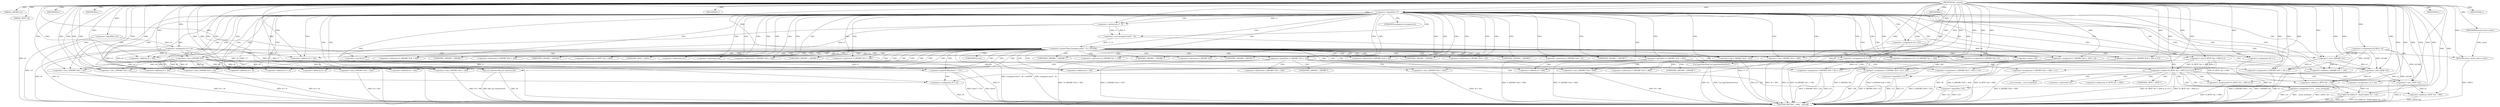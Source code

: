 digraph tftp_connect {  
"1000114" [label = "(METHOD,tftp_connect)" ]
"1000317" [label = "(METHOD_RETURN,__int64 __fastcall)" ]
"1000115" [label = "(PARAM,_QWORD *a1)" ]
"1000116" [label = "(PARAM,_BYTE *a2)" ]
"1000131" [label = "(<operator>.assignment,a1[148] = v4)" ]
"1000137" [label = "(<operator>.logicalNot,!v4)" ]
"1000139" [label = "(IDENTIFIER,L,)" ]
"1000140" [label = "(<operator>.assignment,v6 = v4)" ]
"1000144" [label = "(<operator>.logicalNot,!v7)" ]
"1000147" [label = "(<operator>.assignment,v8 = 512)" ]
"1000151" [label = "(<operator>.assignment,v9 = v8)" ]
"1000155" [label = "(IDENTIFIER,L,)" ]
"1000157" [label = "(<operator>.greaterThan,(unsigned int)(v7 - 8) > 0xFFB0)" ]
"1000158" [label = "(<operator>.cast,(unsigned int)(v7 - 8))" ]
"1000160" [label = "(<operator>.subtraction,v7 - 8)" ]
"1000164" [label = "(RETURN,return result;,return result;)" ]
"1000165" [label = "(IDENTIFIER,result,return result;)" ]
"1000166" [label = "(<operator>.assignment,v9 = 512)" ]
"1000170" [label = "(<operator>.greaterThan,(int)v7 > 511)" ]
"1000171" [label = "(<operator>.cast,(int)v7)" ]
"1000178" [label = "(<operator>.logicalNot,!*(_QWORD *)(v6 + 352))" ]
"1000180" [label = "(<operator>.cast,(_QWORD *)(v6 + 352))" ]
"1000182" [label = "(<operator>.addition,v6 + 352)" ]
"1000186" [label = "(<operator>.assignment,*(_QWORD *)(v6 + 352) = v10)" ]
"1000188" [label = "(<operator>.cast,(_QWORD *)(v6 + 352))" ]
"1000190" [label = "(<operator>.addition,v6 + 352)" ]
"1000195" [label = "(<operator>.logicalNot,!v10)" ]
"1000197" [label = "(IDENTIFIER,L,)" ]
"1000199" [label = "(<operator>.logicalNot,!*(_QWORD *)(v6 + 360))" ]
"1000201" [label = "(<operator>.cast,(_QWORD *)(v6 + 360))" ]
"1000203" [label = "(<operator>.addition,v6 + 360)" ]
"1000207" [label = "(<operator>.assignment,*(_QWORD *)(v6 + 360) = v11)" ]
"1000209" [label = "(<operator>.cast,(_QWORD *)(v6 + 360))" ]
"1000211" [label = "(<operator>.addition,v6 + 360)" ]
"1000216" [label = "(<operator>.logicalNot,!v11)" ]
"1000218" [label = "(IDENTIFIER,L,)" ]
"1000219" [label = "(<operator>.assignment,v12 = *((_DWORD *)a1 + 156))" ]
"1000222" [label = "(<operator>.addition,(_DWORD *)a1 + 156)" ]
"1000223" [label = "(<operator>.cast,(_DWORD *)a1)" ]
"1000227" [label = "(<operator>.assignment,*(_DWORD *)v6 = 0)" ]
"1000229" [label = "(<operator>.cast,(_DWORD *)v6)" ]
"1000233" [label = "(<operator>.assignment,*(_DWORD *)(v6 + 24) = v12)" ]
"1000235" [label = "(<operator>.cast,(_DWORD *)(v6 + 24))" ]
"1000237" [label = "(<operator>.addition,v6 + 24)" ]
"1000241" [label = "(<operator>.assignment,*(_QWORD *)(v6 + 16) = a1)" ]
"1000243" [label = "(<operator>.cast,(_QWORD *)(v6 + 16))" ]
"1000245" [label = "(<operator>.addition,v6 + 16)" ]
"1000249" [label = "(<operator>.assignment,*(_DWORD *)(v6 + 8) = -100)" ]
"1000251" [label = "(<operator>.cast,(_DWORD *)(v6 + 8))" ]
"1000253" [label = "(<operator>.addition,v6 + 8)" ]
"1000256" [label = "(<operator>.minus,-100)" ]
"1000258" [label = "(<operator>.assignment,*(_DWORD *)(v6 + 344) = v8)" ]
"1000260" [label = "(<operator>.cast,(_DWORD *)(v6 + 344))" ]
"1000262" [label = "(<operator>.addition,v6 + 344)" ]
"1000266" [label = "(<operator>.assignment,*(_DWORD *)(v6 + 340) = 512)" ]
"1000268" [label = "(<operator>.cast,(_DWORD *)(v6 + 340))" ]
"1000270" [label = "(<operator>.addition,v6 + 340)" ]
"1000274" [label = "(tftp_set_timeouts,tftp_set_timeouts(v6))" ]
"1000277" [label = "(<operator>.equals,(*((_BYTE *)a1 + 895) & 2) == 0)" ]
"1000278" [label = "(<operator>.and,*((_BYTE *)a1 + 895) & 2)" ]
"1000280" [label = "(<operator>.addition,(_BYTE *)a1 + 895)" ]
"1000281" [label = "(<operator>.cast,(_BYTE *)a1)" ]
"1000289" [label = "(<operator>.assignment,v13 = __errno_location())" ]
"1000292" [label = "(<operator>.assignment,v14 = *a1)" ]
"1000296" [label = "(Curl_failf,Curl_failf(v14, \"bind() failed; %s\", v15))" ]
"1000300" [label = "(IDENTIFIER,L,)" ]
"1000301" [label = "(<operators>.assignmentOr,*((_BYTE *)a1 + 895) |= 2u)" ]
"1000303" [label = "(<operator>.addition,(_BYTE *)a1 + 895)" ]
"1000304" [label = "(<operator>.cast,(_BYTE *)a1)" ]
"1000309" [label = "(Curl_pgrsStartNow,Curl_pgrsStartNow(*a1))" ]
"1000312" [label = "(<operator>.assignment,*a2 = 1)" ]
"1000316" [label = "(IDENTIFIER,L,)" ]
"1000159" [label = "(UNKNOWN,unsigned int,unsigned int)" ]
"1000172" [label = "(UNKNOWN,int,int)" ]
"1000179" [label = "(<operator>.indirection,*(_QWORD *)(v6 + 352))" ]
"1000181" [label = "(UNKNOWN,_QWORD *,_QWORD *)" ]
"1000187" [label = "(<operator>.indirection,*(_QWORD *)(v6 + 352))" ]
"1000189" [label = "(UNKNOWN,_QWORD *,_QWORD *)" ]
"1000200" [label = "(<operator>.indirection,*(_QWORD *)(v6 + 360))" ]
"1000202" [label = "(UNKNOWN,_QWORD *,_QWORD *)" ]
"1000208" [label = "(<operator>.indirection,*(_QWORD *)(v6 + 360))" ]
"1000210" [label = "(UNKNOWN,_QWORD *,_QWORD *)" ]
"1000221" [label = "(<operator>.indirection,*((_DWORD *)a1 + 156))" ]
"1000224" [label = "(UNKNOWN,_DWORD *,_DWORD *)" ]
"1000228" [label = "(<operator>.indirection,*(_DWORD *)v6)" ]
"1000230" [label = "(UNKNOWN,_DWORD *,_DWORD *)" ]
"1000234" [label = "(<operator>.indirection,*(_DWORD *)(v6 + 24))" ]
"1000236" [label = "(UNKNOWN,_DWORD *,_DWORD *)" ]
"1000242" [label = "(<operator>.indirection,*(_QWORD *)(v6 + 16))" ]
"1000244" [label = "(UNKNOWN,_QWORD *,_QWORD *)" ]
"1000250" [label = "(<operator>.indirection,*(_DWORD *)(v6 + 8))" ]
"1000252" [label = "(UNKNOWN,_DWORD *,_DWORD *)" ]
"1000259" [label = "(<operator>.indirection,*(_DWORD *)(v6 + 344))" ]
"1000261" [label = "(UNKNOWN,_DWORD *,_DWORD *)" ]
"1000267" [label = "(<operator>.indirection,*(_DWORD *)(v6 + 340))" ]
"1000269" [label = "(UNKNOWN,_DWORD *,_DWORD *)" ]
"1000279" [label = "(<operator>.indirection,*((_BYTE *)a1 + 895))" ]
"1000282" [label = "(UNKNOWN,_BYTE *,_BYTE *)" ]
"1000291" [label = "(__errno_location,__errno_location())" ]
"1000294" [label = "(<operator>.indirection,*a1)" ]
"1000302" [label = "(<operator>.indirection,*((_BYTE *)a1 + 895))" ]
"1000305" [label = "(UNKNOWN,_BYTE *,_BYTE *)" ]
"1000310" [label = "(<operator>.indirection,*a1)" ]
"1000313" [label = "(<operator>.indirection,*a2)" ]
  "1000199" -> "1000317"  [ label = "DDG: *(_QWORD *)(v6 + 360)"] 
  "1000303" -> "1000317"  [ label = "DDG: (_BYTE *)a1"] 
  "1000166" -> "1000317"  [ label = "DDG: v9"] 
  "1000144" -> "1000317"  [ label = "DDG: !v7"] 
  "1000160" -> "1000317"  [ label = "DDG: v7"] 
  "1000266" -> "1000317"  [ label = "DDG: *(_DWORD *)(v6 + 340)"] 
  "1000199" -> "1000317"  [ label = "DDG: !*(_QWORD *)(v6 + 360)"] 
  "1000201" -> "1000317"  [ label = "DDG: v6 + 360"] 
  "1000222" -> "1000317"  [ label = "DDG: (_DWORD *)a1"] 
  "1000258" -> "1000317"  [ label = "DDG: *(_DWORD *)(v6 + 344)"] 
  "1000258" -> "1000317"  [ label = "DDG: v8"] 
  "1000140" -> "1000317"  [ label = "DDG: v4"] 
  "1000157" -> "1000317"  [ label = "DDG: (unsigned int)(v7 - 8) > 0xFFB0"] 
  "1000178" -> "1000317"  [ label = "DDG: !*(_QWORD *)(v6 + 352)"] 
  "1000209" -> "1000317"  [ label = "DDG: v6 + 360"] 
  "1000312" -> "1000317"  [ label = "DDG: *a2"] 
  "1000216" -> "1000317"  [ label = "DDG: v11"] 
  "1000289" -> "1000317"  [ label = "DDG: v13"] 
  "1000219" -> "1000317"  [ label = "DDG: *((_DWORD *)a1 + 156)"] 
  "1000151" -> "1000317"  [ label = "DDG: v9"] 
  "1000233" -> "1000317"  [ label = "DDG: *(_DWORD *)(v6 + 24)"] 
  "1000249" -> "1000317"  [ label = "DDG: -100"] 
  "1000281" -> "1000317"  [ label = "DDG: a1"] 
  "1000296" -> "1000317"  [ label = "DDG: Curl_failf(v14, \"bind() failed; %s\", v15)"] 
  "1000274" -> "1000317"  [ label = "DDG: tftp_set_timeouts(v6)"] 
  "1000137" -> "1000317"  [ label = "DDG: !v4"] 
  "1000268" -> "1000317"  [ label = "DDG: v6 + 340"] 
  "1000301" -> "1000317"  [ label = "DDG: *((_BYTE *)a1 + 895)"] 
  "1000249" -> "1000317"  [ label = "DDG: *(_DWORD *)(v6 + 8)"] 
  "1000180" -> "1000317"  [ label = "DDG: v6 + 352"] 
  "1000251" -> "1000317"  [ label = "DDG: v6 + 8"] 
  "1000309" -> "1000317"  [ label = "DDG: *a1"] 
  "1000157" -> "1000317"  [ label = "DDG: (unsigned int)(v7 - 8)"] 
  "1000188" -> "1000317"  [ label = "DDG: v6 + 352"] 
  "1000116" -> "1000317"  [ label = "DDG: a2"] 
  "1000235" -> "1000317"  [ label = "DDG: v6 + 24"] 
  "1000277" -> "1000317"  [ label = "DDG: (*((_BYTE *)a1 + 895) & 2) == 0"] 
  "1000278" -> "1000317"  [ label = "DDG: *((_BYTE *)a1 + 895)"] 
  "1000274" -> "1000317"  [ label = "DDG: v6"] 
  "1000170" -> "1000317"  [ label = "DDG: (int)v7 > 511"] 
  "1000289" -> "1000317"  [ label = "DDG: __errno_location()"] 
  "1000170" -> "1000317"  [ label = "DDG: (int)v7"] 
  "1000207" -> "1000317"  [ label = "DDG: *(_QWORD *)(v6 + 360)"] 
  "1000280" -> "1000317"  [ label = "DDG: (_BYTE *)a1"] 
  "1000140" -> "1000317"  [ label = "DDG: v6"] 
  "1000304" -> "1000317"  [ label = "DDG: a1"] 
  "1000186" -> "1000317"  [ label = "DDG: *(_QWORD *)(v6 + 352)"] 
  "1000227" -> "1000317"  [ label = "DDG: *(_DWORD *)v6"] 
  "1000241" -> "1000317"  [ label = "DDG: *(_QWORD *)(v6 + 16)"] 
  "1000178" -> "1000317"  [ label = "DDG: *(_QWORD *)(v6 + 352)"] 
  "1000195" -> "1000317"  [ label = "DDG: v10"] 
  "1000296" -> "1000317"  [ label = "DDG: v15"] 
  "1000277" -> "1000317"  [ label = "DDG: *((_BYTE *)a1 + 895) & 2"] 
  "1000144" -> "1000317"  [ label = "DDG: v7"] 
  "1000216" -> "1000317"  [ label = "DDG: !v11"] 
  "1000171" -> "1000317"  [ label = "DDG: v7"] 
  "1000158" -> "1000317"  [ label = "DDG: v7 - 8"] 
  "1000309" -> "1000317"  [ label = "DDG: Curl_pgrsStartNow(*a1)"] 
  "1000195" -> "1000317"  [ label = "DDG: !v10"] 
  "1000260" -> "1000317"  [ label = "DDG: v6 + 344"] 
  "1000296" -> "1000317"  [ label = "DDG: v14"] 
  "1000233" -> "1000317"  [ label = "DDG: v12"] 
  "1000243" -> "1000317"  [ label = "DDG: v6 + 16"] 
  "1000131" -> "1000317"  [ label = "DDG: a1[148]"] 
  "1000164" -> "1000317"  [ label = "DDG: <RET>"] 
  "1000114" -> "1000115"  [ label = "DDG: "] 
  "1000114" -> "1000116"  [ label = "DDG: "] 
  "1000114" -> "1000131"  [ label = "DDG: "] 
  "1000114" -> "1000137"  [ label = "DDG: "] 
  "1000114" -> "1000139"  [ label = "DDG: "] 
  "1000137" -> "1000140"  [ label = "DDG: v4"] 
  "1000114" -> "1000140"  [ label = "DDG: "] 
  "1000114" -> "1000144"  [ label = "DDG: "] 
  "1000114" -> "1000147"  [ label = "DDG: "] 
  "1000147" -> "1000151"  [ label = "DDG: v8"] 
  "1000114" -> "1000151"  [ label = "DDG: "] 
  "1000114" -> "1000155"  [ label = "DDG: "] 
  "1000158" -> "1000157"  [ label = "DDG: v7 - 8"] 
  "1000160" -> "1000158"  [ label = "DDG: v7"] 
  "1000160" -> "1000158"  [ label = "DDG: 8"] 
  "1000144" -> "1000160"  [ label = "DDG: v7"] 
  "1000114" -> "1000160"  [ label = "DDG: "] 
  "1000114" -> "1000157"  [ label = "DDG: "] 
  "1000165" -> "1000164"  [ label = "DDG: result"] 
  "1000114" -> "1000164"  [ label = "DDG: "] 
  "1000114" -> "1000165"  [ label = "DDG: "] 
  "1000114" -> "1000166"  [ label = "DDG: "] 
  "1000171" -> "1000170"  [ label = "DDG: v7"] 
  "1000160" -> "1000171"  [ label = "DDG: v7"] 
  "1000114" -> "1000171"  [ label = "DDG: "] 
  "1000114" -> "1000170"  [ label = "DDG: "] 
  "1000140" -> "1000180"  [ label = "DDG: v6"] 
  "1000114" -> "1000180"  [ label = "DDG: "] 
  "1000140" -> "1000182"  [ label = "DDG: v6"] 
  "1000114" -> "1000182"  [ label = "DDG: "] 
  "1000114" -> "1000186"  [ label = "DDG: "] 
  "1000114" -> "1000188"  [ label = "DDG: "] 
  "1000140" -> "1000188"  [ label = "DDG: v6"] 
  "1000114" -> "1000190"  [ label = "DDG: "] 
  "1000140" -> "1000190"  [ label = "DDG: v6"] 
  "1000114" -> "1000195"  [ label = "DDG: "] 
  "1000114" -> "1000197"  [ label = "DDG: "] 
  "1000114" -> "1000201"  [ label = "DDG: "] 
  "1000140" -> "1000201"  [ label = "DDG: v6"] 
  "1000114" -> "1000203"  [ label = "DDG: "] 
  "1000140" -> "1000203"  [ label = "DDG: v6"] 
  "1000114" -> "1000207"  [ label = "DDG: "] 
  "1000114" -> "1000209"  [ label = "DDG: "] 
  "1000140" -> "1000209"  [ label = "DDG: v6"] 
  "1000114" -> "1000211"  [ label = "DDG: "] 
  "1000140" -> "1000211"  [ label = "DDG: v6"] 
  "1000114" -> "1000216"  [ label = "DDG: "] 
  "1000114" -> "1000218"  [ label = "DDG: "] 
  "1000114" -> "1000219"  [ label = "DDG: "] 
  "1000223" -> "1000222"  [ label = "DDG: a1"] 
  "1000131" -> "1000223"  [ label = "DDG: a1[148]"] 
  "1000114" -> "1000223"  [ label = "DDG: "] 
  "1000114" -> "1000222"  [ label = "DDG: "] 
  "1000114" -> "1000227"  [ label = "DDG: "] 
  "1000114" -> "1000229"  [ label = "DDG: "] 
  "1000140" -> "1000229"  [ label = "DDG: v6"] 
  "1000219" -> "1000233"  [ label = "DDG: v12"] 
  "1000114" -> "1000233"  [ label = "DDG: "] 
  "1000229" -> "1000235"  [ label = "DDG: v6"] 
  "1000114" -> "1000235"  [ label = "DDG: "] 
  "1000229" -> "1000237"  [ label = "DDG: v6"] 
  "1000114" -> "1000237"  [ label = "DDG: "] 
  "1000223" -> "1000241"  [ label = "DDG: a1"] 
  "1000131" -> "1000241"  [ label = "DDG: a1[148]"] 
  "1000114" -> "1000241"  [ label = "DDG: "] 
  "1000114" -> "1000243"  [ label = "DDG: "] 
  "1000229" -> "1000243"  [ label = "DDG: v6"] 
  "1000114" -> "1000245"  [ label = "DDG: "] 
  "1000229" -> "1000245"  [ label = "DDG: v6"] 
  "1000256" -> "1000249"  [ label = "DDG: 100"] 
  "1000114" -> "1000251"  [ label = "DDG: "] 
  "1000229" -> "1000251"  [ label = "DDG: v6"] 
  "1000114" -> "1000253"  [ label = "DDG: "] 
  "1000229" -> "1000253"  [ label = "DDG: v6"] 
  "1000114" -> "1000256"  [ label = "DDG: "] 
  "1000114" -> "1000258"  [ label = "DDG: "] 
  "1000147" -> "1000258"  [ label = "DDG: v8"] 
  "1000114" -> "1000260"  [ label = "DDG: "] 
  "1000229" -> "1000260"  [ label = "DDG: v6"] 
  "1000114" -> "1000262"  [ label = "DDG: "] 
  "1000229" -> "1000262"  [ label = "DDG: v6"] 
  "1000114" -> "1000266"  [ label = "DDG: "] 
  "1000114" -> "1000268"  [ label = "DDG: "] 
  "1000229" -> "1000268"  [ label = "DDG: v6"] 
  "1000114" -> "1000270"  [ label = "DDG: "] 
  "1000229" -> "1000270"  [ label = "DDG: v6"] 
  "1000114" -> "1000274"  [ label = "DDG: "] 
  "1000229" -> "1000274"  [ label = "DDG: v6"] 
  "1000278" -> "1000277"  [ label = "DDG: *((_BYTE *)a1 + 895)"] 
  "1000278" -> "1000277"  [ label = "DDG: 2"] 
  "1000281" -> "1000280"  [ label = "DDG: a1"] 
  "1000131" -> "1000281"  [ label = "DDG: a1[148]"] 
  "1000114" -> "1000281"  [ label = "DDG: "] 
  "1000223" -> "1000281"  [ label = "DDG: a1"] 
  "1000114" -> "1000280"  [ label = "DDG: "] 
  "1000114" -> "1000278"  [ label = "DDG: "] 
  "1000114" -> "1000277"  [ label = "DDG: "] 
  "1000114" -> "1000289"  [ label = "DDG: "] 
  "1000114" -> "1000292"  [ label = "DDG: "] 
  "1000292" -> "1000296"  [ label = "DDG: v14"] 
  "1000114" -> "1000296"  [ label = "DDG: "] 
  "1000114" -> "1000300"  [ label = "DDG: "] 
  "1000114" -> "1000301"  [ label = "DDG: "] 
  "1000278" -> "1000301"  [ label = "DDG: *((_BYTE *)a1 + 895)"] 
  "1000304" -> "1000303"  [ label = "DDG: a1"] 
  "1000281" -> "1000304"  [ label = "DDG: a1"] 
  "1000131" -> "1000304"  [ label = "DDG: a1[148]"] 
  "1000114" -> "1000304"  [ label = "DDG: "] 
  "1000114" -> "1000303"  [ label = "DDG: "] 
  "1000114" -> "1000312"  [ label = "DDG: "] 
  "1000114" -> "1000316"  [ label = "DDG: "] 
  "1000144" -> "1000182"  [ label = "CDG: "] 
  "1000144" -> "1000181"  [ label = "CDG: "] 
  "1000144" -> "1000180"  [ label = "CDG: "] 
  "1000144" -> "1000179"  [ label = "CDG: "] 
  "1000144" -> "1000178"  [ label = "CDG: "] 
  "1000144" -> "1000203"  [ label = "CDG: "] 
  "1000144" -> "1000202"  [ label = "CDG: "] 
  "1000144" -> "1000201"  [ label = "CDG: "] 
  "1000144" -> "1000200"  [ label = "CDG: "] 
  "1000144" -> "1000199"  [ label = "CDG: "] 
  "1000144" -> "1000224"  [ label = "CDG: "] 
  "1000144" -> "1000223"  [ label = "CDG: "] 
  "1000144" -> "1000222"  [ label = "CDG: "] 
  "1000144" -> "1000221"  [ label = "CDG: "] 
  "1000144" -> "1000219"  [ label = "CDG: "] 
  "1000144" -> "1000237"  [ label = "CDG: "] 
  "1000144" -> "1000236"  [ label = "CDG: "] 
  "1000144" -> "1000235"  [ label = "CDG: "] 
  "1000144" -> "1000234"  [ label = "CDG: "] 
  "1000144" -> "1000233"  [ label = "CDG: "] 
  "1000144" -> "1000230"  [ label = "CDG: "] 
  "1000144" -> "1000229"  [ label = "CDG: "] 
  "1000144" -> "1000228"  [ label = "CDG: "] 
  "1000144" -> "1000227"  [ label = "CDG: "] 
  "1000144" -> "1000256"  [ label = "CDG: "] 
  "1000144" -> "1000253"  [ label = "CDG: "] 
  "1000144" -> "1000252"  [ label = "CDG: "] 
  "1000144" -> "1000251"  [ label = "CDG: "] 
  "1000144" -> "1000250"  [ label = "CDG: "] 
  "1000144" -> "1000249"  [ label = "CDG: "] 
  "1000144" -> "1000245"  [ label = "CDG: "] 
  "1000144" -> "1000244"  [ label = "CDG: "] 
  "1000144" -> "1000243"  [ label = "CDG: "] 
  "1000144" -> "1000242"  [ label = "CDG: "] 
  "1000144" -> "1000241"  [ label = "CDG: "] 
  "1000144" -> "1000270"  [ label = "CDG: "] 
  "1000144" -> "1000269"  [ label = "CDG: "] 
  "1000144" -> "1000268"  [ label = "CDG: "] 
  "1000144" -> "1000267"  [ label = "CDG: "] 
  "1000144" -> "1000266"  [ label = "CDG: "] 
  "1000144" -> "1000262"  [ label = "CDG: "] 
  "1000144" -> "1000261"  [ label = "CDG: "] 
  "1000144" -> "1000260"  [ label = "CDG: "] 
  "1000144" -> "1000259"  [ label = "CDG: "] 
  "1000144" -> "1000258"  [ label = "CDG: "] 
  "1000144" -> "1000282"  [ label = "CDG: "] 
  "1000144" -> "1000281"  [ label = "CDG: "] 
  "1000144" -> "1000280"  [ label = "CDG: "] 
  "1000144" -> "1000279"  [ label = "CDG: "] 
  "1000144" -> "1000278"  [ label = "CDG: "] 
  "1000144" -> "1000277"  [ label = "CDG: "] 
  "1000144" -> "1000274"  [ label = "CDG: "] 
  "1000144" -> "1000313"  [ label = "CDG: "] 
  "1000144" -> "1000312"  [ label = "CDG: "] 
  "1000144" -> "1000310"  [ label = "CDG: "] 
  "1000144" -> "1000309"  [ label = "CDG: "] 
  "1000144" -> "1000160"  [ label = "CDG: "] 
  "1000144" -> "1000159"  [ label = "CDG: "] 
  "1000144" -> "1000158"  [ label = "CDG: "] 
  "1000144" -> "1000157"  [ label = "CDG: "] 
  "1000144" -> "1000151"  [ label = "CDG: "] 
  "1000144" -> "1000147"  [ label = "CDG: "] 
  "1000157" -> "1000172"  [ label = "CDG: "] 
  "1000157" -> "1000171"  [ label = "CDG: "] 
  "1000157" -> "1000170"  [ label = "CDG: "] 
  "1000157" -> "1000166"  [ label = "CDG: "] 
  "1000157" -> "1000164"  [ label = "CDG: "] 
  "1000157" -> "1000182"  [ label = "CDG: "] 
  "1000157" -> "1000181"  [ label = "CDG: "] 
  "1000157" -> "1000180"  [ label = "CDG: "] 
  "1000157" -> "1000179"  [ label = "CDG: "] 
  "1000157" -> "1000178"  [ label = "CDG: "] 
  "1000157" -> "1000203"  [ label = "CDG: "] 
  "1000157" -> "1000202"  [ label = "CDG: "] 
  "1000157" -> "1000201"  [ label = "CDG: "] 
  "1000157" -> "1000200"  [ label = "CDG: "] 
  "1000157" -> "1000199"  [ label = "CDG: "] 
  "1000157" -> "1000224"  [ label = "CDG: "] 
  "1000157" -> "1000223"  [ label = "CDG: "] 
  "1000157" -> "1000222"  [ label = "CDG: "] 
  "1000157" -> "1000221"  [ label = "CDG: "] 
  "1000157" -> "1000219"  [ label = "CDG: "] 
  "1000157" -> "1000237"  [ label = "CDG: "] 
  "1000157" -> "1000236"  [ label = "CDG: "] 
  "1000157" -> "1000235"  [ label = "CDG: "] 
  "1000157" -> "1000234"  [ label = "CDG: "] 
  "1000157" -> "1000233"  [ label = "CDG: "] 
  "1000157" -> "1000230"  [ label = "CDG: "] 
  "1000157" -> "1000229"  [ label = "CDG: "] 
  "1000157" -> "1000228"  [ label = "CDG: "] 
  "1000157" -> "1000227"  [ label = "CDG: "] 
  "1000157" -> "1000256"  [ label = "CDG: "] 
  "1000157" -> "1000253"  [ label = "CDG: "] 
  "1000157" -> "1000252"  [ label = "CDG: "] 
  "1000157" -> "1000251"  [ label = "CDG: "] 
  "1000157" -> "1000250"  [ label = "CDG: "] 
  "1000157" -> "1000249"  [ label = "CDG: "] 
  "1000157" -> "1000245"  [ label = "CDG: "] 
  "1000157" -> "1000244"  [ label = "CDG: "] 
  "1000157" -> "1000243"  [ label = "CDG: "] 
  "1000157" -> "1000242"  [ label = "CDG: "] 
  "1000157" -> "1000241"  [ label = "CDG: "] 
  "1000157" -> "1000270"  [ label = "CDG: "] 
  "1000157" -> "1000269"  [ label = "CDG: "] 
  "1000157" -> "1000268"  [ label = "CDG: "] 
  "1000157" -> "1000267"  [ label = "CDG: "] 
  "1000157" -> "1000266"  [ label = "CDG: "] 
  "1000157" -> "1000262"  [ label = "CDG: "] 
  "1000157" -> "1000261"  [ label = "CDG: "] 
  "1000157" -> "1000260"  [ label = "CDG: "] 
  "1000157" -> "1000259"  [ label = "CDG: "] 
  "1000157" -> "1000258"  [ label = "CDG: "] 
  "1000157" -> "1000282"  [ label = "CDG: "] 
  "1000157" -> "1000281"  [ label = "CDG: "] 
  "1000157" -> "1000280"  [ label = "CDG: "] 
  "1000157" -> "1000279"  [ label = "CDG: "] 
  "1000157" -> "1000278"  [ label = "CDG: "] 
  "1000157" -> "1000277"  [ label = "CDG: "] 
  "1000157" -> "1000274"  [ label = "CDG: "] 
  "1000157" -> "1000313"  [ label = "CDG: "] 
  "1000157" -> "1000312"  [ label = "CDG: "] 
  "1000157" -> "1000310"  [ label = "CDG: "] 
  "1000157" -> "1000309"  [ label = "CDG: "] 
  "1000170" -> "1000151"  [ label = "CDG: "] 
  "1000178" -> "1000190"  [ label = "CDG: "] 
  "1000178" -> "1000189"  [ label = "CDG: "] 
  "1000178" -> "1000188"  [ label = "CDG: "] 
  "1000178" -> "1000187"  [ label = "CDG: "] 
  "1000178" -> "1000186"  [ label = "CDG: "] 
  "1000178" -> "1000195"  [ label = "CDG: "] 
  "1000199" -> "1000208"  [ label = "CDG: "] 
  "1000199" -> "1000207"  [ label = "CDG: "] 
  "1000199" -> "1000216"  [ label = "CDG: "] 
  "1000199" -> "1000211"  [ label = "CDG: "] 
  "1000199" -> "1000210"  [ label = "CDG: "] 
  "1000199" -> "1000209"  [ label = "CDG: "] 
  "1000277" -> "1000304"  [ label = "CDG: "] 
  "1000277" -> "1000303"  [ label = "CDG: "] 
  "1000277" -> "1000302"  [ label = "CDG: "] 
  "1000277" -> "1000301"  [ label = "CDG: "] 
  "1000277" -> "1000296"  [ label = "CDG: "] 
  "1000277" -> "1000294"  [ label = "CDG: "] 
  "1000277" -> "1000292"  [ label = "CDG: "] 
  "1000277" -> "1000291"  [ label = "CDG: "] 
  "1000277" -> "1000289"  [ label = "CDG: "] 
  "1000277" -> "1000305"  [ label = "CDG: "] 
}
